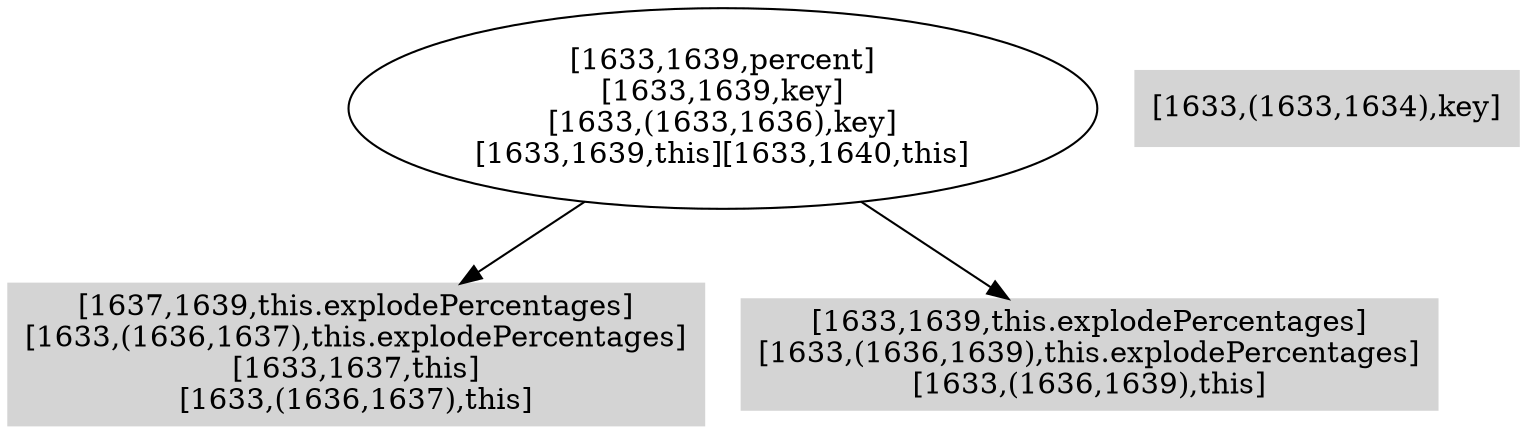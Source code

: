 digraph { 
3902 [shape=box,style=filled,color=".0 .0 .83",label="[1637,1639,this.explodePercentages]\n[1633,(1636,1637),this.explodePercentages]\n[1633,1637,this]\n[1633,(1636,1637),this]"];
3903 [shape=box,style=filled,color=".0 .0 .83",label="[1633,1639,this.explodePercentages]\n[1633,(1636,1639),this.explodePercentages]\n[1633,(1636,1639),this]"];
3904 [label="[1633,1639,percent]\n[1633,1639,key]\n[1633,(1633,1636),key]\n[1633,1639,this][1633,1640,this]"];
3905 [shape=box,style=filled,color=".0 .0 .83",label="[1633,(1633,1634),key]"];
3904 -> 3902;
3904 -> 3903;
}